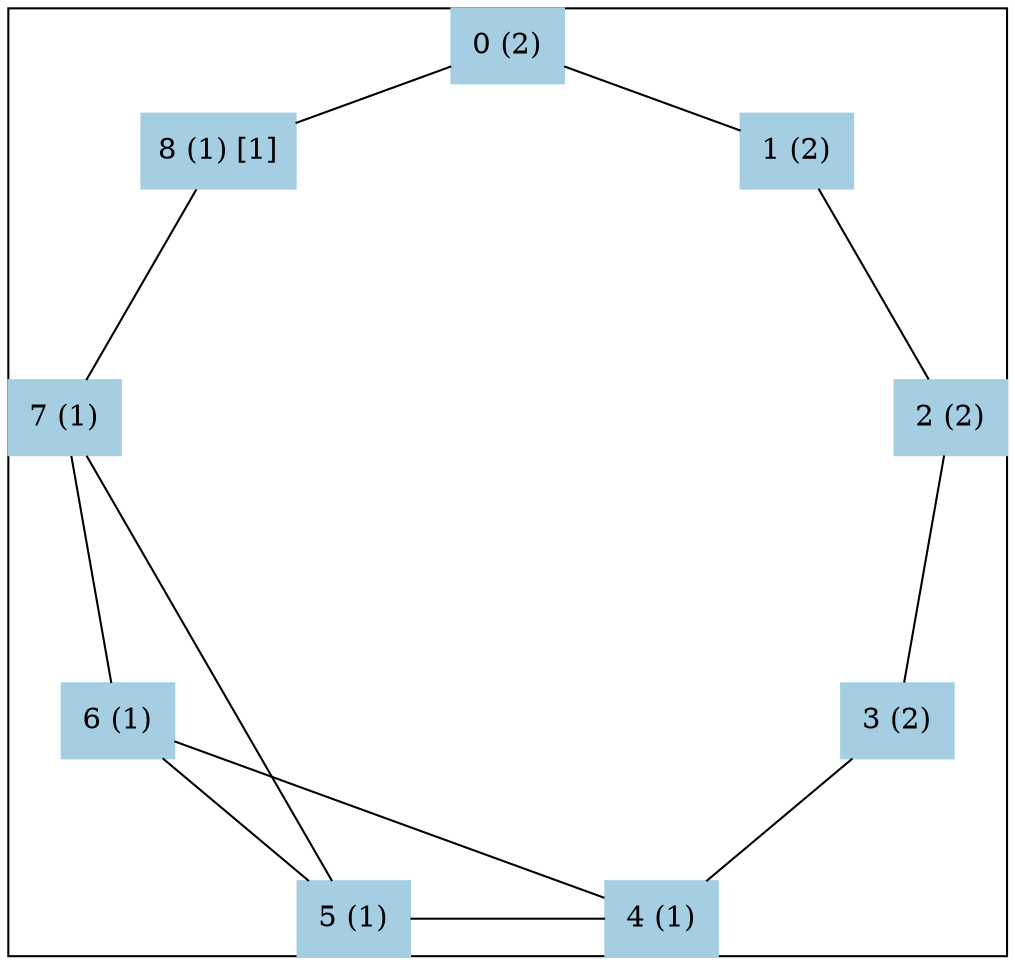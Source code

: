 graph test2 {
	graph [
		charset="utf-8",
		layout=neato
	];
	node [
		shape=box;
		style="solid, filled"
		colorscheme = paired12	];

	subgraph cluster_sub0 {
	node[ color=1 ]
	0[
		pos="5.000, 3.000!", 
		label="0 (2)"
	]
	1[
		pos="6.928, 2.298!", 
		label="1 (2)"
	]
	2[
		pos="7.954, 0.521!", 
		label="2 (2)"
	]
	3[
		pos="7.598, -1.500!", 
		label="3 (2)"
	]
	4[
		pos="6.026, -2.819!", 
		label="4 (1)"
	]
	5[
		pos="3.974, -2.819!", 
		label="5 (1)"
	]
	6[
		pos="2.402, -1.500!", 
		label="6 (1)"
	]
	7[
		pos="2.046, 0.521!", 
		label="7 (1)"
	]
	8[
		pos="3.072, 2.298!", 
		label="8 (1) [1]"
	]
	}

	0--1
	0--8
	1--2
	2--3
	3--4
	4--5
	4--6
	5--6
	5--7
	6--7
	7--8
}